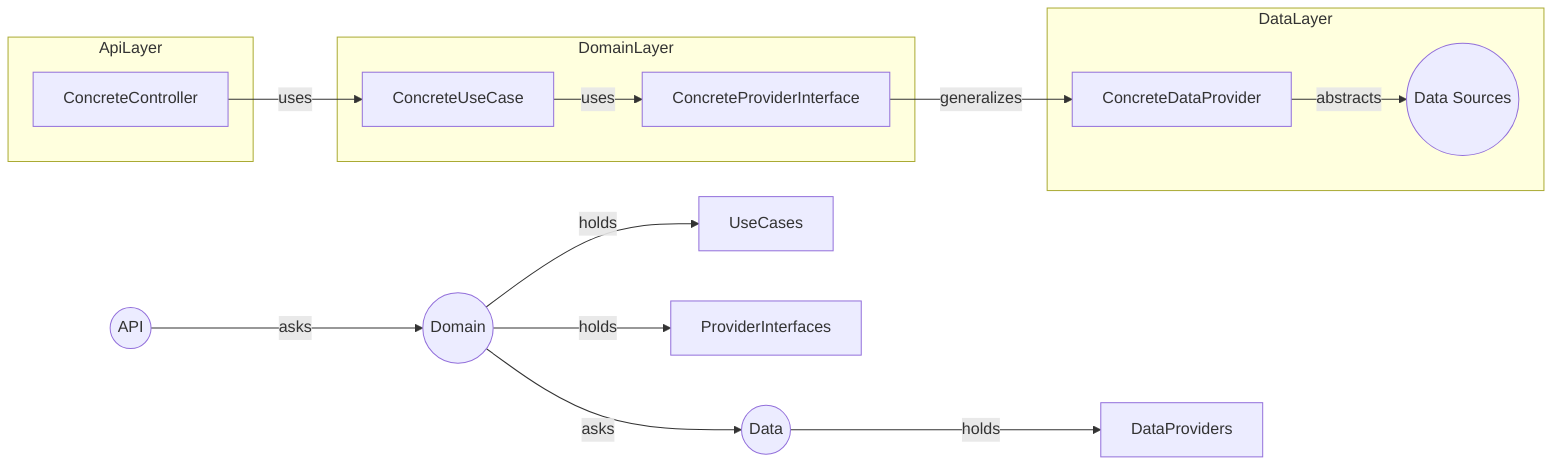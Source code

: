 graph LR
      API((API)) -- asks --> Domain((Domain))
      Domain((Domain)) -- asks --> Data((Data))
      Domain((Domain)) -- holds --> UseCases
      Domain((Domain)) -- holds --> ProviderInterfaces
      Data((Data)) -- holds --> DataProviders

      subgraph DataLayer
            ConcreteDataProvider -- abstracts --> Sources((Data Sources))
      end
      
      subgraph DomainLayer
            ConcreteUseCase -- uses --> ConcreteProviderInterface
            ConcreteProviderInterface -- generalizes --> ConcreteDataProvider
      end

      subgraph ApiLayer
            ConcreteController -- uses --> ConcreteUseCase
      end